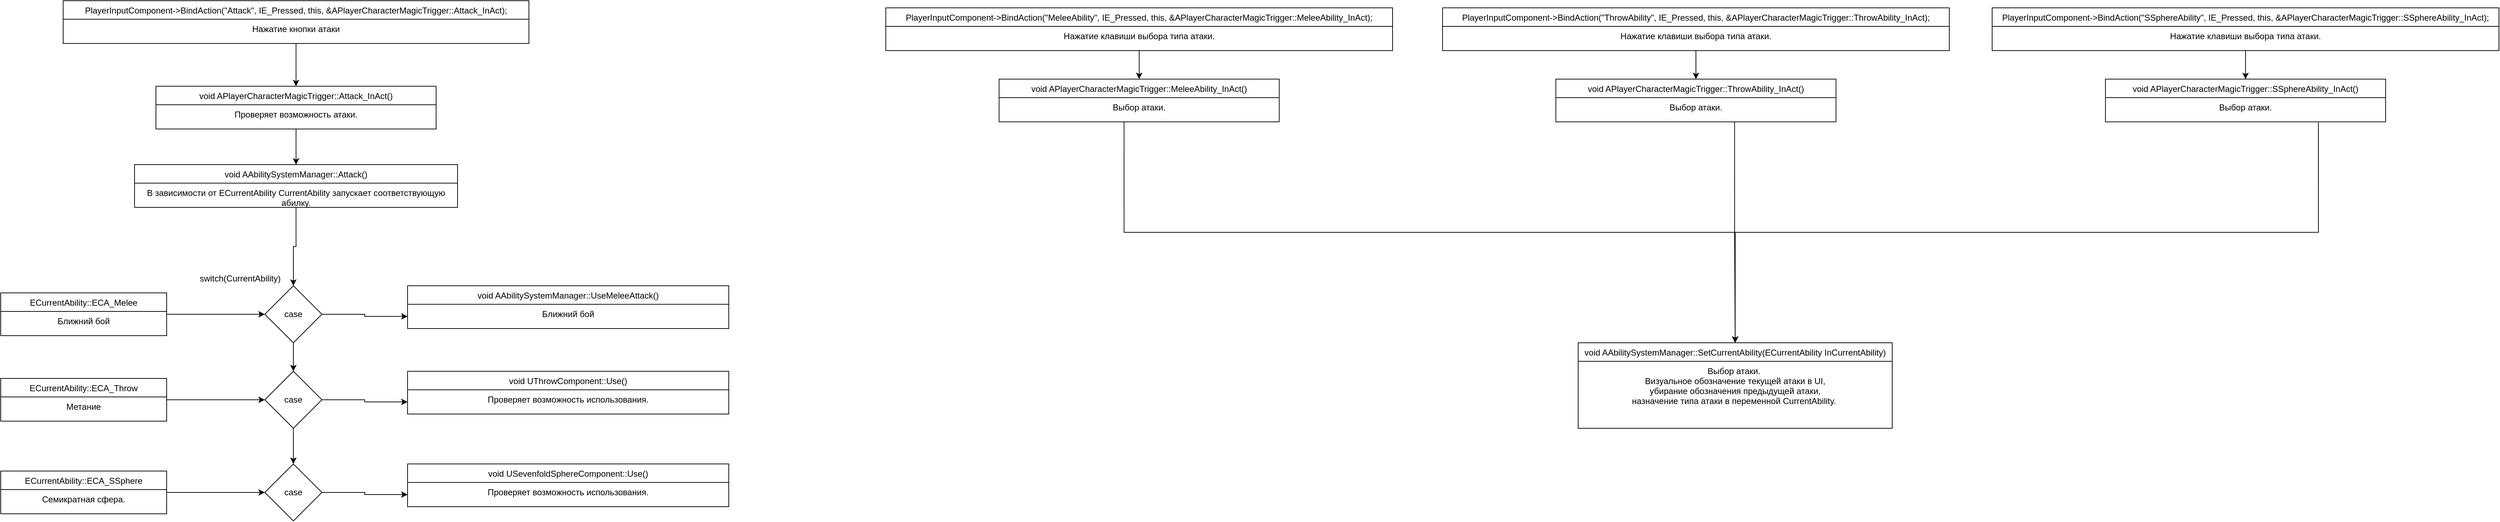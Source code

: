 <mxfile version="14.9.6" type="device"><diagram id="C5RBs43oDa-KdzZeNtuy" name="Page-1"><mxGraphModel dx="2718" dy="1726" grid="1" gridSize="10" guides="1" tooltips="1" connect="1" arrows="1" fold="1" page="1" pageScale="1" pageWidth="4681" pageHeight="3300" math="0" shadow="0"><root><mxCell id="WIyWlLk6GJQsqaUBKTNV-0"/><mxCell id="WIyWlLk6GJQsqaUBKTNV-1" parent="WIyWlLk6GJQsqaUBKTNV-0"/><mxCell id="4YRLmjaBIS_F4IxZ46Bd-17" value="" style="edgeStyle=orthogonalEdgeStyle;rounded=0;orthogonalLoop=1;jettySize=auto;html=1;" edge="1" parent="WIyWlLk6GJQsqaUBKTNV-1" source="4YRLmjaBIS_F4IxZ46Bd-0" target="4YRLmjaBIS_F4IxZ46Bd-16"><mxGeometry relative="1" as="geometry"/></mxCell><mxCell id="4YRLmjaBIS_F4IxZ46Bd-25" value="" style="edgeStyle=orthogonalEdgeStyle;rounded=0;orthogonalLoop=1;jettySize=auto;html=1;" edge="1" parent="WIyWlLk6GJQsqaUBKTNV-1" source="4YRLmjaBIS_F4IxZ46Bd-0" target="4YRLmjaBIS_F4IxZ46Bd-19"><mxGeometry relative="1" as="geometry"/></mxCell><mxCell id="4YRLmjaBIS_F4IxZ46Bd-0" value="case" style="rhombus;whiteSpace=wrap;html=1;" vertex="1" parent="WIyWlLk6GJQsqaUBKTNV-1"><mxGeometry x="460" y="480" width="80" height="80" as="geometry"/></mxCell><mxCell id="4YRLmjaBIS_F4IxZ46Bd-7" value="" style="edgeStyle=orthogonalEdgeStyle;rounded=0;orthogonalLoop=1;jettySize=auto;html=1;" edge="1" parent="WIyWlLk6GJQsqaUBKTNV-1" source="4YRLmjaBIS_F4IxZ46Bd-3" target="4YRLmjaBIS_F4IxZ46Bd-5"><mxGeometry relative="1" as="geometry"/></mxCell><mxCell id="4YRLmjaBIS_F4IxZ46Bd-3" value="PlayerInputComponent-&gt;BindAction(&quot;Attack&quot;, IE_Pressed, this, &amp;APlayerCharacterMagicTrigger::Attack_InAct);" style="swimlane;fontStyle=0;childLayout=stackLayout;horizontal=1;startSize=26;fillColor=none;horizontalStack=0;resizeParent=1;resizeParentMax=0;resizeLast=0;collapsible=0;marginBottom=0;html=0;autosize=0;" vertex="1" parent="WIyWlLk6GJQsqaUBKTNV-1"><mxGeometry x="177.5" y="80" width="652.5" height="60" as="geometry"><mxRectangle x="90" y="150" width="420" height="26" as="alternateBounds"/></mxGeometry></mxCell><mxCell id="4YRLmjaBIS_F4IxZ46Bd-4" value="Нажатие кнопки атаки" style="text;strokeColor=none;fillColor=none;align=center;verticalAlign=top;spacingLeft=4;spacingRight=4;overflow=hidden;rotatable=0;points=[[0,0.5],[1,0.5]];portConstraint=eastwest;collapsible=0;" vertex="1" parent="4YRLmjaBIS_F4IxZ46Bd-3"><mxGeometry y="26" width="652.5" height="34" as="geometry"/></mxCell><mxCell id="4YRLmjaBIS_F4IxZ46Bd-10" value="" style="edgeStyle=orthogonalEdgeStyle;rounded=0;orthogonalLoop=1;jettySize=auto;html=1;" edge="1" parent="WIyWlLk6GJQsqaUBKTNV-1" source="4YRLmjaBIS_F4IxZ46Bd-5" target="4YRLmjaBIS_F4IxZ46Bd-8"><mxGeometry relative="1" as="geometry"/></mxCell><mxCell id="4YRLmjaBIS_F4IxZ46Bd-5" value="void APlayerCharacterMagicTrigger::Attack_InAct()" style="swimlane;fontStyle=0;childLayout=stackLayout;horizontal=1;startSize=26;fillColor=none;horizontalStack=0;resizeParent=1;resizeParentMax=0;resizeLast=0;collapsible=0;marginBottom=0;html=0;autosize=0;" vertex="1" parent="WIyWlLk6GJQsqaUBKTNV-1"><mxGeometry x="307.5" y="200" width="392.5" height="60" as="geometry"><mxRectangle x="90" y="150" width="420" height="26" as="alternateBounds"/></mxGeometry></mxCell><mxCell id="4YRLmjaBIS_F4IxZ46Bd-6" value="Проверяет возможность атаки." style="text;strokeColor=none;fillColor=none;align=center;verticalAlign=top;spacingLeft=4;spacingRight=4;overflow=hidden;rotatable=0;points=[[0,0.5],[1,0.5]];portConstraint=eastwest;collapsible=0;" vertex="1" parent="4YRLmjaBIS_F4IxZ46Bd-5"><mxGeometry y="26" width="392.5" height="34" as="geometry"/></mxCell><mxCell id="4YRLmjaBIS_F4IxZ46Bd-14" value="" style="edgeStyle=orthogonalEdgeStyle;rounded=0;orthogonalLoop=1;jettySize=auto;html=1;" edge="1" parent="WIyWlLk6GJQsqaUBKTNV-1" source="4YRLmjaBIS_F4IxZ46Bd-8" target="4YRLmjaBIS_F4IxZ46Bd-0"><mxGeometry relative="1" as="geometry"/></mxCell><mxCell id="4YRLmjaBIS_F4IxZ46Bd-8" value="void AAbilitySystemManager::Attack()" style="swimlane;fontStyle=0;childLayout=stackLayout;horizontal=1;startSize=26;fillColor=none;horizontalStack=0;resizeParent=1;resizeParentMax=0;resizeLast=0;collapsible=0;marginBottom=0;html=0;autosize=0;" vertex="1" parent="WIyWlLk6GJQsqaUBKTNV-1"><mxGeometry x="277.5" y="310" width="452.5" height="60" as="geometry"><mxRectangle x="90" y="150" width="420" height="26" as="alternateBounds"/></mxGeometry></mxCell><mxCell id="4YRLmjaBIS_F4IxZ46Bd-9" value="В зависимости от ECurrentAbility CurrentAbility запускает соответствующую&#10;абилку." style="text;strokeColor=none;fillColor=none;align=center;verticalAlign=top;spacingLeft=4;spacingRight=4;overflow=hidden;rotatable=0;points=[[0,0.5],[1,0.5]];portConstraint=eastwest;collapsible=0;" vertex="1" parent="4YRLmjaBIS_F4IxZ46Bd-8"><mxGeometry y="26" width="452.5" height="34" as="geometry"/></mxCell><mxCell id="4YRLmjaBIS_F4IxZ46Bd-13" value="" style="edgeStyle=orthogonalEdgeStyle;rounded=0;orthogonalLoop=1;jettySize=auto;html=1;" edge="1" parent="WIyWlLk6GJQsqaUBKTNV-1" source="4YRLmjaBIS_F4IxZ46Bd-11" target="4YRLmjaBIS_F4IxZ46Bd-0"><mxGeometry relative="1" as="geometry"/></mxCell><mxCell id="4YRLmjaBIS_F4IxZ46Bd-11" value="ECurrentAbility::ECA_Melee" style="swimlane;fontStyle=0;childLayout=stackLayout;horizontal=1;startSize=26;fillColor=none;horizontalStack=0;resizeParent=1;resizeParentMax=0;resizeLast=0;collapsible=0;marginBottom=0;html=0;autosize=0;" vertex="1" parent="WIyWlLk6GJQsqaUBKTNV-1"><mxGeometry x="90" y="490" width="232.5" height="60" as="geometry"><mxRectangle x="90" y="150" width="420" height="26" as="alternateBounds"/></mxGeometry></mxCell><mxCell id="4YRLmjaBIS_F4IxZ46Bd-12" value="Ближний бой" style="text;strokeColor=none;fillColor=none;align=center;verticalAlign=top;spacingLeft=4;spacingRight=4;overflow=hidden;rotatable=0;points=[[0,0.5],[1,0.5]];portConstraint=eastwest;collapsible=0;" vertex="1" parent="4YRLmjaBIS_F4IxZ46Bd-11"><mxGeometry y="26" width="232.5" height="34" as="geometry"/></mxCell><mxCell id="4YRLmjaBIS_F4IxZ46Bd-15" value="void AAbilitySystemManager::UseMeleeAttack()" style="swimlane;fontStyle=0;childLayout=stackLayout;horizontal=1;startSize=26;fillColor=none;horizontalStack=0;resizeParent=1;resizeParentMax=0;resizeLast=0;collapsible=0;marginBottom=0;html=0;autosize=0;" vertex="1" parent="WIyWlLk6GJQsqaUBKTNV-1"><mxGeometry x="660" y="480" width="450" height="60" as="geometry"><mxRectangle x="90" y="150" width="420" height="26" as="alternateBounds"/></mxGeometry></mxCell><mxCell id="4YRLmjaBIS_F4IxZ46Bd-16" value="Ближний бой" style="text;strokeColor=none;fillColor=none;align=center;verticalAlign=top;spacingLeft=4;spacingRight=4;overflow=hidden;rotatable=0;points=[[0,0.5],[1,0.5]];portConstraint=eastwest;collapsible=0;" vertex="1" parent="4YRLmjaBIS_F4IxZ46Bd-15"><mxGeometry y="26" width="450" height="34" as="geometry"/></mxCell><mxCell id="4YRLmjaBIS_F4IxZ46Bd-18" value="" style="edgeStyle=orthogonalEdgeStyle;rounded=0;orthogonalLoop=1;jettySize=auto;html=1;" edge="1" parent="WIyWlLk6GJQsqaUBKTNV-1" source="4YRLmjaBIS_F4IxZ46Bd-19" target="4YRLmjaBIS_F4IxZ46Bd-24"><mxGeometry relative="1" as="geometry"/></mxCell><mxCell id="4YRLmjaBIS_F4IxZ46Bd-33" value="" style="edgeStyle=orthogonalEdgeStyle;rounded=0;orthogonalLoop=1;jettySize=auto;html=1;" edge="1" parent="WIyWlLk6GJQsqaUBKTNV-1" source="4YRLmjaBIS_F4IxZ46Bd-19" target="4YRLmjaBIS_F4IxZ46Bd-27"><mxGeometry relative="1" as="geometry"/></mxCell><mxCell id="4YRLmjaBIS_F4IxZ46Bd-19" value="case" style="rhombus;whiteSpace=wrap;html=1;" vertex="1" parent="WIyWlLk6GJQsqaUBKTNV-1"><mxGeometry x="460" y="600" width="80" height="80" as="geometry"/></mxCell><mxCell id="4YRLmjaBIS_F4IxZ46Bd-20" value="" style="edgeStyle=orthogonalEdgeStyle;rounded=0;orthogonalLoop=1;jettySize=auto;html=1;" edge="1" parent="WIyWlLk6GJQsqaUBKTNV-1" source="4YRLmjaBIS_F4IxZ46Bd-21" target="4YRLmjaBIS_F4IxZ46Bd-19"><mxGeometry relative="1" as="geometry"/></mxCell><mxCell id="4YRLmjaBIS_F4IxZ46Bd-21" value="ECurrentAbility::ECA_Throw" style="swimlane;fontStyle=0;childLayout=stackLayout;horizontal=1;startSize=26;fillColor=none;horizontalStack=0;resizeParent=1;resizeParentMax=0;resizeLast=0;collapsible=0;marginBottom=0;html=0;autosize=0;" vertex="1" parent="WIyWlLk6GJQsqaUBKTNV-1"><mxGeometry x="90" y="610" width="232.5" height="60" as="geometry"><mxRectangle x="90" y="150" width="420" height="26" as="alternateBounds"/></mxGeometry></mxCell><mxCell id="4YRLmjaBIS_F4IxZ46Bd-22" value="Метание" style="text;strokeColor=none;fillColor=none;align=center;verticalAlign=top;spacingLeft=4;spacingRight=4;overflow=hidden;rotatable=0;points=[[0,0.5],[1,0.5]];portConstraint=eastwest;collapsible=0;" vertex="1" parent="4YRLmjaBIS_F4IxZ46Bd-21"><mxGeometry y="26" width="232.5" height="34" as="geometry"/></mxCell><mxCell id="4YRLmjaBIS_F4IxZ46Bd-23" value="void UThrowComponent::Use()" style="swimlane;fontStyle=0;childLayout=stackLayout;horizontal=1;startSize=26;fillColor=none;horizontalStack=0;resizeParent=1;resizeParentMax=0;resizeLast=0;collapsible=0;marginBottom=0;html=0;autosize=0;" vertex="1" parent="WIyWlLk6GJQsqaUBKTNV-1"><mxGeometry x="660" y="600" width="450" height="60" as="geometry"><mxRectangle x="90" y="150" width="420" height="26" as="alternateBounds"/></mxGeometry></mxCell><mxCell id="4YRLmjaBIS_F4IxZ46Bd-24" value="Проверяет возможность использования." style="text;strokeColor=none;fillColor=none;align=center;verticalAlign=top;spacingLeft=4;spacingRight=4;overflow=hidden;rotatable=0;points=[[0,0.5],[1,0.5]];portConstraint=eastwest;collapsible=0;" vertex="1" parent="4YRLmjaBIS_F4IxZ46Bd-23"><mxGeometry y="26" width="450" height="34" as="geometry"/></mxCell><mxCell id="4YRLmjaBIS_F4IxZ46Bd-26" value="" style="edgeStyle=orthogonalEdgeStyle;rounded=0;orthogonalLoop=1;jettySize=auto;html=1;" edge="1" parent="WIyWlLk6GJQsqaUBKTNV-1" source="4YRLmjaBIS_F4IxZ46Bd-27" target="4YRLmjaBIS_F4IxZ46Bd-32"><mxGeometry relative="1" as="geometry"/></mxCell><mxCell id="4YRLmjaBIS_F4IxZ46Bd-27" value="case" style="rhombus;whiteSpace=wrap;html=1;" vertex="1" parent="WIyWlLk6GJQsqaUBKTNV-1"><mxGeometry x="460" y="730" width="80" height="80" as="geometry"/></mxCell><mxCell id="4YRLmjaBIS_F4IxZ46Bd-28" value="" style="edgeStyle=orthogonalEdgeStyle;rounded=0;orthogonalLoop=1;jettySize=auto;html=1;" edge="1" parent="WIyWlLk6GJQsqaUBKTNV-1" source="4YRLmjaBIS_F4IxZ46Bd-29" target="4YRLmjaBIS_F4IxZ46Bd-27"><mxGeometry relative="1" as="geometry"/></mxCell><mxCell id="4YRLmjaBIS_F4IxZ46Bd-29" value="ECurrentAbility::ECA_SSphere" style="swimlane;fontStyle=0;childLayout=stackLayout;horizontal=1;startSize=26;fillColor=none;horizontalStack=0;resizeParent=1;resizeParentMax=0;resizeLast=0;collapsible=0;marginBottom=0;html=0;autosize=0;" vertex="1" parent="WIyWlLk6GJQsqaUBKTNV-1"><mxGeometry x="90" y="740" width="232.5" height="60" as="geometry"><mxRectangle x="90" y="150" width="420" height="26" as="alternateBounds"/></mxGeometry></mxCell><mxCell id="4YRLmjaBIS_F4IxZ46Bd-30" value="Семикратная сфера." style="text;strokeColor=none;fillColor=none;align=center;verticalAlign=top;spacingLeft=4;spacingRight=4;overflow=hidden;rotatable=0;points=[[0,0.5],[1,0.5]];portConstraint=eastwest;collapsible=0;" vertex="1" parent="4YRLmjaBIS_F4IxZ46Bd-29"><mxGeometry y="26" width="232.5" height="34" as="geometry"/></mxCell><mxCell id="4YRLmjaBIS_F4IxZ46Bd-31" value="void USevenfoldSphereComponent::Use()" style="swimlane;fontStyle=0;childLayout=stackLayout;horizontal=1;startSize=26;fillColor=none;horizontalStack=0;resizeParent=1;resizeParentMax=0;resizeLast=0;collapsible=0;marginBottom=0;html=0;autosize=0;" vertex="1" parent="WIyWlLk6GJQsqaUBKTNV-1"><mxGeometry x="660" y="730" width="450" height="60" as="geometry"><mxRectangle x="90" y="150" width="420" height="26" as="alternateBounds"/></mxGeometry></mxCell><mxCell id="4YRLmjaBIS_F4IxZ46Bd-32" value="Проверяет возможность использования." style="text;strokeColor=none;fillColor=none;align=center;verticalAlign=top;spacingLeft=4;spacingRight=4;overflow=hidden;rotatable=0;points=[[0,0.5],[1,0.5]];portConstraint=eastwest;collapsible=0;" vertex="1" parent="4YRLmjaBIS_F4IxZ46Bd-31"><mxGeometry y="26" width="450" height="34" as="geometry"/></mxCell><mxCell id="4YRLmjaBIS_F4IxZ46Bd-34" value="switch(CurrentAbility)" style="text;html=1;align=center;verticalAlign=middle;resizable=0;points=[];autosize=1;strokeColor=none;" vertex="1" parent="WIyWlLk6GJQsqaUBKTNV-1"><mxGeometry x="360" y="460" width="130" height="20" as="geometry"/></mxCell><mxCell id="4YRLmjaBIS_F4IxZ46Bd-39" value="" style="edgeStyle=orthogonalEdgeStyle;rounded=0;orthogonalLoop=1;jettySize=auto;html=1;entryX=0.5;entryY=0;entryDx=0;entryDy=0;" edge="1" parent="WIyWlLk6GJQsqaUBKTNV-1" source="4YRLmjaBIS_F4IxZ46Bd-35" target="4YRLmjaBIS_F4IxZ46Bd-37"><mxGeometry relative="1" as="geometry"/></mxCell><mxCell id="4YRLmjaBIS_F4IxZ46Bd-35" value="PlayerInputComponent-&gt;BindAction(&quot;MeleeAbility&quot;, IE_Pressed, this, &amp;APlayerCharacterMagicTrigger::MeleeAbility_InAct);" style="swimlane;fontStyle=0;childLayout=stackLayout;horizontal=1;startSize=26;fillColor=none;horizontalStack=0;resizeParent=1;resizeParentMax=0;resizeLast=0;collapsible=0;marginBottom=0;html=0;autosize=0;" vertex="1" parent="WIyWlLk6GJQsqaUBKTNV-1"><mxGeometry x="1330" y="90" width="710" height="60" as="geometry"><mxRectangle x="90" y="150" width="420" height="26" as="alternateBounds"/></mxGeometry></mxCell><mxCell id="4YRLmjaBIS_F4IxZ46Bd-36" value="Нажатие клавиши выбора типа атаки." style="text;strokeColor=none;fillColor=none;align=center;verticalAlign=top;spacingLeft=4;spacingRight=4;overflow=hidden;rotatable=0;points=[[0,0.5],[1,0.5]];portConstraint=eastwest;collapsible=0;" vertex="1" parent="4YRLmjaBIS_F4IxZ46Bd-35"><mxGeometry y="26" width="710" height="34" as="geometry"/></mxCell><mxCell id="4YRLmjaBIS_F4IxZ46Bd-37" value="void APlayerCharacterMagicTrigger::MeleeAbility_InAct()" style="swimlane;fontStyle=0;childLayout=stackLayout;horizontal=1;startSize=26;fillColor=none;horizontalStack=0;resizeParent=1;resizeParentMax=0;resizeLast=0;collapsible=0;marginBottom=0;html=0;autosize=0;" vertex="1" parent="WIyWlLk6GJQsqaUBKTNV-1"><mxGeometry x="1488.75" y="190" width="392.5" height="60" as="geometry"><mxRectangle x="90" y="150" width="420" height="26" as="alternateBounds"/></mxGeometry></mxCell><mxCell id="4YRLmjaBIS_F4IxZ46Bd-38" value="Выбор атаки." style="text;strokeColor=none;fillColor=none;align=center;verticalAlign=top;spacingLeft=4;spacingRight=4;overflow=hidden;rotatable=0;points=[[0,0.5],[1,0.5]];portConstraint=eastwest;collapsible=0;" vertex="1" parent="4YRLmjaBIS_F4IxZ46Bd-37"><mxGeometry y="26" width="392.5" height="34" as="geometry"/></mxCell><mxCell id="4YRLmjaBIS_F4IxZ46Bd-40" value="void AAbilitySystemManager::SetCurrentAbility(ECurrentAbility InCurrentAbility)" style="swimlane;fontStyle=0;childLayout=stackLayout;horizontal=1;startSize=26;fillColor=none;horizontalStack=0;resizeParent=1;resizeParentMax=0;resizeLast=0;collapsible=0;marginBottom=0;html=0;autosize=0;" vertex="1" parent="WIyWlLk6GJQsqaUBKTNV-1"><mxGeometry x="2300" y="560" width="440" height="120" as="geometry"><mxRectangle x="90" y="150" width="420" height="26" as="alternateBounds"/></mxGeometry></mxCell><mxCell id="4YRLmjaBIS_F4IxZ46Bd-41" value="Выбор атаки. &#10;Визуальное обозначение текущей атаки в UI,&#10;убирание обозначения предыдущей атаки,&#10;назначение типа атаки в переменной CurrentAbility. &#10;" style="text;strokeColor=none;fillColor=none;align=center;verticalAlign=top;spacingLeft=4;spacingRight=4;overflow=hidden;rotatable=0;points=[[0,0.5],[1,0.5]];portConstraint=eastwest;collapsible=0;" vertex="1" parent="4YRLmjaBIS_F4IxZ46Bd-40"><mxGeometry y="26" width="440" height="94" as="geometry"/></mxCell><mxCell id="4YRLmjaBIS_F4IxZ46Bd-42" style="edgeStyle=orthogonalEdgeStyle;rounded=0;orthogonalLoop=1;jettySize=auto;html=1;exitX=0.446;exitY=1;exitDx=0;exitDy=0;entryX=0.5;entryY=0;entryDx=0;entryDy=0;exitPerimeter=0;" edge="1" parent="WIyWlLk6GJQsqaUBKTNV-1" source="4YRLmjaBIS_F4IxZ46Bd-38" target="4YRLmjaBIS_F4IxZ46Bd-40"><mxGeometry relative="1" as="geometry"/></mxCell><mxCell id="4YRLmjaBIS_F4IxZ46Bd-43" value="" style="edgeStyle=orthogonalEdgeStyle;rounded=0;orthogonalLoop=1;jettySize=auto;html=1;entryX=0.5;entryY=0;entryDx=0;entryDy=0;" edge="1" parent="WIyWlLk6GJQsqaUBKTNV-1" source="4YRLmjaBIS_F4IxZ46Bd-44" target="4YRLmjaBIS_F4IxZ46Bd-46"><mxGeometry relative="1" as="geometry"/></mxCell><mxCell id="4YRLmjaBIS_F4IxZ46Bd-44" value="PlayerInputComponent-&gt;BindAction(&quot;ThrowAbility&quot;, IE_Pressed, this, &amp;APlayerCharacterMagicTrigger::ThrowAbility_InAct);" style="swimlane;fontStyle=0;childLayout=stackLayout;horizontal=1;startSize=26;fillColor=none;horizontalStack=0;resizeParent=1;resizeParentMax=0;resizeLast=0;collapsible=0;marginBottom=0;html=0;autosize=0;" vertex="1" parent="WIyWlLk6GJQsqaUBKTNV-1"><mxGeometry x="2110" y="90" width="710" height="60" as="geometry"><mxRectangle x="90" y="150" width="420" height="26" as="alternateBounds"/></mxGeometry></mxCell><mxCell id="4YRLmjaBIS_F4IxZ46Bd-45" value="Нажатие клавиши выбора типа атаки." style="text;strokeColor=none;fillColor=none;align=center;verticalAlign=top;spacingLeft=4;spacingRight=4;overflow=hidden;rotatable=0;points=[[0,0.5],[1,0.5]];portConstraint=eastwest;collapsible=0;" vertex="1" parent="4YRLmjaBIS_F4IxZ46Bd-44"><mxGeometry y="26" width="710" height="34" as="geometry"/></mxCell><mxCell id="4YRLmjaBIS_F4IxZ46Bd-48" style="edgeStyle=orthogonalEdgeStyle;rounded=0;orthogonalLoop=1;jettySize=auto;html=1;exitX=0.638;exitY=1;exitDx=0;exitDy=0;exitPerimeter=0;entryX=0.5;entryY=0;entryDx=0;entryDy=0;" edge="1" parent="WIyWlLk6GJQsqaUBKTNV-1" source="4YRLmjaBIS_F4IxZ46Bd-47" target="4YRLmjaBIS_F4IxZ46Bd-40"><mxGeometry relative="1" as="geometry"><mxPoint x="2250" y="550" as="targetPoint"/></mxGeometry></mxCell><mxCell id="4YRLmjaBIS_F4IxZ46Bd-46" value="void APlayerCharacterMagicTrigger::ThrowAbility_InAct()" style="swimlane;fontStyle=0;childLayout=stackLayout;horizontal=1;startSize=26;fillColor=none;horizontalStack=0;resizeParent=1;resizeParentMax=0;resizeLast=0;collapsible=0;marginBottom=0;html=0;autosize=0;" vertex="1" parent="WIyWlLk6GJQsqaUBKTNV-1"><mxGeometry x="2268.75" y="190" width="392.5" height="60" as="geometry"><mxRectangle x="90" y="150" width="420" height="26" as="alternateBounds"/></mxGeometry></mxCell><mxCell id="4YRLmjaBIS_F4IxZ46Bd-47" value="Выбор атаки." style="text;strokeColor=none;fillColor=none;align=center;verticalAlign=top;spacingLeft=4;spacingRight=4;overflow=hidden;rotatable=0;points=[[0,0.5],[1,0.5]];portConstraint=eastwest;collapsible=0;" vertex="1" parent="4YRLmjaBIS_F4IxZ46Bd-46"><mxGeometry y="26" width="392.5" height="34" as="geometry"/></mxCell><mxCell id="4YRLmjaBIS_F4IxZ46Bd-49" value="" style="edgeStyle=orthogonalEdgeStyle;rounded=0;orthogonalLoop=1;jettySize=auto;html=1;entryX=0.5;entryY=0;entryDx=0;entryDy=0;" edge="1" parent="WIyWlLk6GJQsqaUBKTNV-1" source="4YRLmjaBIS_F4IxZ46Bd-50" target="4YRLmjaBIS_F4IxZ46Bd-52"><mxGeometry relative="1" as="geometry"/></mxCell><mxCell id="4YRLmjaBIS_F4IxZ46Bd-50" value="PlayerInputComponent-&gt;BindAction(&quot;SSphereAbility&quot;, IE_Pressed, this, &amp;APlayerCharacterMagicTrigger::SSphereAbility_InAct);" style="swimlane;fontStyle=0;childLayout=stackLayout;horizontal=1;startSize=26;fillColor=none;horizontalStack=0;resizeParent=1;resizeParentMax=0;resizeLast=0;collapsible=0;marginBottom=0;html=0;autosize=0;" vertex="1" parent="WIyWlLk6GJQsqaUBKTNV-1"><mxGeometry x="2880" y="90" width="710" height="60" as="geometry"><mxRectangle x="90" y="150" width="420" height="26" as="alternateBounds"/></mxGeometry></mxCell><mxCell id="4YRLmjaBIS_F4IxZ46Bd-51" value="Нажатие клавиши выбора типа атаки." style="text;strokeColor=none;fillColor=none;align=center;verticalAlign=top;spacingLeft=4;spacingRight=4;overflow=hidden;rotatable=0;points=[[0,0.5],[1,0.5]];portConstraint=eastwest;collapsible=0;" vertex="1" parent="4YRLmjaBIS_F4IxZ46Bd-50"><mxGeometry y="26" width="710" height="34" as="geometry"/></mxCell><mxCell id="4YRLmjaBIS_F4IxZ46Bd-54" style="edgeStyle=orthogonalEdgeStyle;rounded=0;orthogonalLoop=1;jettySize=auto;html=1;entryX=0.5;entryY=0;entryDx=0;entryDy=0;exitX=0.76;exitY=1.029;exitDx=0;exitDy=0;exitPerimeter=0;" edge="1" parent="WIyWlLk6GJQsqaUBKTNV-1" source="4YRLmjaBIS_F4IxZ46Bd-53" target="4YRLmjaBIS_F4IxZ46Bd-40"><mxGeometry relative="1" as="geometry"/></mxCell><mxCell id="4YRLmjaBIS_F4IxZ46Bd-52" value="void APlayerCharacterMagicTrigger::SSphereAbility_InAct()" style="swimlane;fontStyle=0;childLayout=stackLayout;horizontal=1;startSize=26;fillColor=none;horizontalStack=0;resizeParent=1;resizeParentMax=0;resizeLast=0;collapsible=0;marginBottom=0;html=0;autosize=0;" vertex="1" parent="WIyWlLk6GJQsqaUBKTNV-1"><mxGeometry x="3038.75" y="190" width="392.5" height="60" as="geometry"><mxRectangle x="90" y="150" width="420" height="26" as="alternateBounds"/></mxGeometry></mxCell><mxCell id="4YRLmjaBIS_F4IxZ46Bd-53" value="Выбор атаки." style="text;strokeColor=none;fillColor=none;align=center;verticalAlign=top;spacingLeft=4;spacingRight=4;overflow=hidden;rotatable=0;points=[[0,0.5],[1,0.5]];portConstraint=eastwest;collapsible=0;" vertex="1" parent="4YRLmjaBIS_F4IxZ46Bd-52"><mxGeometry y="26" width="392.5" height="34" as="geometry"/></mxCell></root></mxGraphModel></diagram></mxfile>